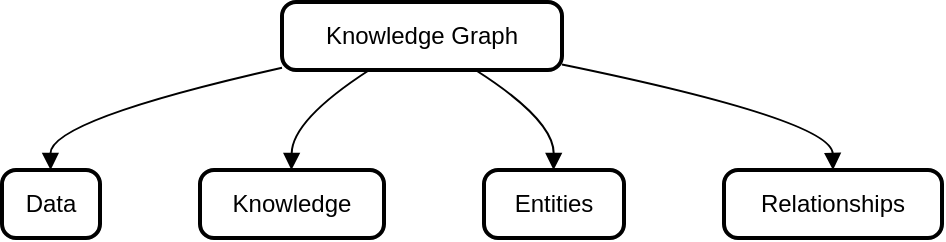 <mxfile version="24.0.1" type="github">
  <diagram name="第 1 页" id="EGq3E5vETspPLSR2VidJ">
    <mxGraphModel>
      <root>
        <mxCell id="0" />
        <mxCell id="1" parent="0" />
        <mxCell id="2" value="Knowledge Graph" style="rounded=1;absoluteArcSize=1;arcSize=14;whiteSpace=wrap;strokeWidth=2;" vertex="1" parent="1">
          <mxGeometry x="140" width="140" height="34" as="geometry" />
        </mxCell>
        <mxCell id="3" value="Data" style="rounded=1;absoluteArcSize=1;arcSize=14;whiteSpace=wrap;strokeWidth=2;" vertex="1" parent="1">
          <mxGeometry y="84" width="49" height="34" as="geometry" />
        </mxCell>
        <mxCell id="4" value="Knowledge" style="rounded=1;absoluteArcSize=1;arcSize=14;whiteSpace=wrap;strokeWidth=2;" vertex="1" parent="1">
          <mxGeometry x="99" y="84" width="92" height="34" as="geometry" />
        </mxCell>
        <mxCell id="5" value="Entities" style="rounded=1;absoluteArcSize=1;arcSize=14;whiteSpace=wrap;strokeWidth=2;" vertex="1" parent="1">
          <mxGeometry x="241" y="84" width="70" height="34" as="geometry" />
        </mxCell>
        <mxCell id="6" value="Relationships" style="rounded=1;absoluteArcSize=1;arcSize=14;whiteSpace=wrap;strokeWidth=2;" vertex="1" parent="1">
          <mxGeometry x="361" y="84" width="109" height="34" as="geometry" />
        </mxCell>
        <mxCell id="7" value="" style="curved=1;startArrow=none;endArrow=block;exitX=0.001;exitY=0.966;entryX=0.496;entryY=0;" edge="1" parent="1" source="2" target="3">
          <mxGeometry relative="1" as="geometry">
            <Array as="points">
              <mxPoint x="24" y="59" />
            </Array>
          </mxGeometry>
        </mxCell>
        <mxCell id="8" value="" style="curved=1;startArrow=none;endArrow=block;exitX=0.312;exitY=1;entryX=0.497;entryY=0;" edge="1" parent="1" source="2" target="4">
          <mxGeometry relative="1" as="geometry">
            <Array as="points">
              <mxPoint x="145" y="59" />
            </Array>
          </mxGeometry>
        </mxCell>
        <mxCell id="9" value="" style="curved=1;startArrow=none;endArrow=block;exitX=0.691;exitY=1;entryX=0.497;entryY=0;" edge="1" parent="1" source="2" target="5">
          <mxGeometry relative="1" as="geometry">
            <Array as="points">
              <mxPoint x="276" y="59" />
            </Array>
          </mxGeometry>
        </mxCell>
        <mxCell id="10" value="" style="curved=1;startArrow=none;endArrow=block;exitX=1.003;exitY=0.922;entryX=0.5;entryY=0;" edge="1" parent="1" source="2" target="6">
          <mxGeometry relative="1" as="geometry">
            <Array as="points">
              <mxPoint x="415" y="59" />
            </Array>
          </mxGeometry>
        </mxCell>
      </root>
    </mxGraphModel>
  </diagram>
</mxfile>
